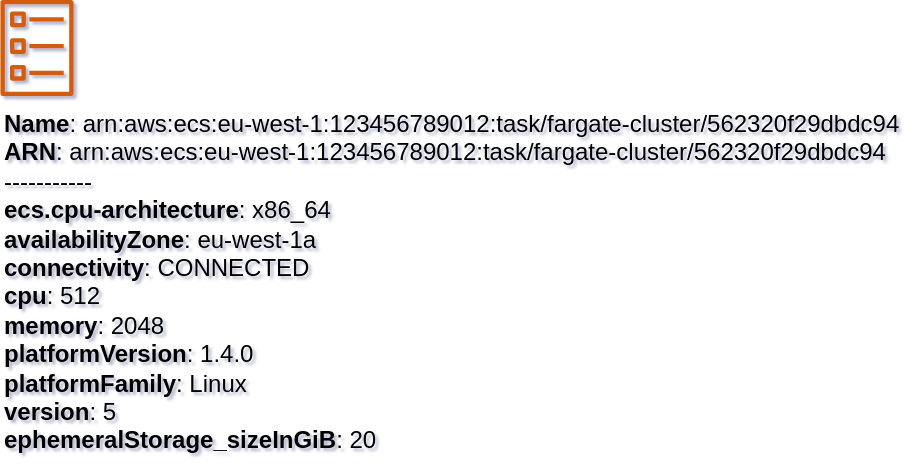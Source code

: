 <mxfile type="MultiCloud">
	<diagram id="diagram_1" name="AWS components">
		<mxGraphModel dx="1015" dy="661" grid="1" gridSize="10" guides="1" tooltips="1" connect="1" arrows="1" fold="1" page="1" pageScale="1" pageWidth="850" pageHeight="1100" math="0" shadow="1">
			<root>
				<mxCell id="0"/>
				<mxCell id="1" parent="0"/>
				<mxCell id="vertex:ecs_task:arn:aws:ecs:eu-west-1:123456789012:task/fargate-cluster/562320f29dbdc94" value="&lt;b&gt;Name&lt;/b&gt;: arn:aws:ecs:eu-west-1:123456789012:task/fargate-cluster/562320f29dbdc94&lt;BR&gt;&lt;b&gt;ARN&lt;/b&gt;: arn:aws:ecs:eu-west-1:123456789012:task/fargate-cluster/562320f29dbdc94&lt;BR&gt;-----------&lt;BR&gt;&lt;b&gt;ecs.cpu-architecture&lt;/b&gt;: x86_64&lt;BR&gt;&lt;b&gt;availabilityZone&lt;/b&gt;: eu-west-1a&lt;BR&gt;&lt;b&gt;connectivity&lt;/b&gt;: CONNECTED&lt;BR&gt;&lt;b&gt;cpu&lt;/b&gt;: 512&lt;BR&gt;&lt;b&gt;memory&lt;/b&gt;: 2048&lt;BR&gt;&lt;b&gt;platformVersion&lt;/b&gt;: 1.4.0&lt;BR&gt;&lt;b&gt;platformFamily&lt;/b&gt;: Linux&lt;BR&gt;&lt;b&gt;version&lt;/b&gt;: 5&lt;BR&gt;&lt;b&gt;ephemeralStorage_sizeInGiB&lt;/b&gt;: 20" style="sketch=0;outlineConnect=0;gradientColor=none;fillColor=#D45B07;strokeColor=none;dashed=0;verticalLabelPosition=bottom;verticalAlign=top;align=left;html=1;fontSize=12;fontStyle=0;aspect=fixed;pointerEvents=1;shape=mxgraph.aws4.ecs_task;" parent="1" vertex="1">
					<mxGeometry width="37" height="48" as="geometry"/>
				</mxCell>
			</root>
		</mxGraphModel>
	</diagram>
</mxfile>